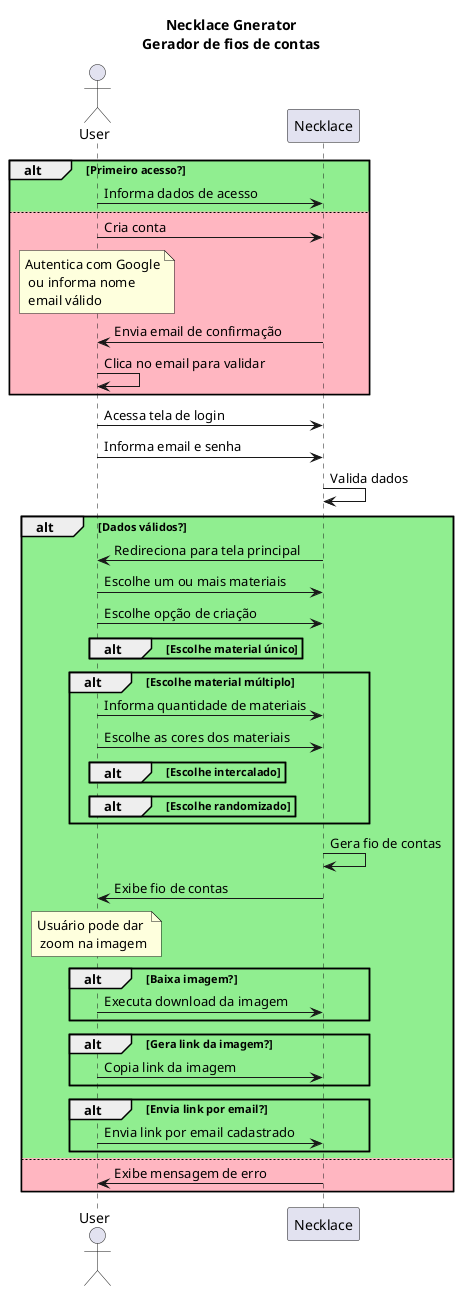 @startuml
title "Necklace Gnerator\nGerador de fios de contas"
        actor User
        participant Necklace

        alt #lightgreen Primeiro acesso?
                User -> Necklace : Informa dados de acesso
        else #lightpink
                User -> Necklace : Cria conta
                note over User : Autentica com Google\n ou informa nome\n email válido

                Necklace -> User : Envia email de confirmação
                User -> User : Clica no email para validar
        end

        User -> Necklace : Acessa tela de login
        User -> Necklace : Informa email e senha
        Necklace -> Necklace : Valida dados

        alt #lightgreen Dados válidos?
                Necklace -> User : Redireciona para tela principal
                User -> Necklace : Escolhe um ou mais materiais
                User -> Necklace : Escolhe opção de criação

                alt #lightgreen Escolhe material único
                end

                alt #lightgreen Escolhe material múltiplo
                        User -> Necklace : Informa quantidade de materiais
                        User -> Necklace : Escolhe as cores dos materiais

                        alt #lightgreen Escolhe intercalado
                        end

                        alt #lightgreen Escolhe randomizado
                        end
                end

                Necklace -> Necklace : Gera fio de contas
                Necklace -> User : Exibe fio de contas
                note over User : Usuário pode dar\n zoom na imagem

                alt #lightgreen Baixa imagem?
                        User -> Necklace : Executa download da imagem
                end

                alt #lightgreen Gera link da imagem?
                        User -> Necklace : Copia link da imagem
                end

                alt #lightgreen Envia link por email?
                        User -> Necklace : Envia link por email cadastrado
                end

        else #lightpink
                Necklace -> User : Exibe mensagem de erro
        end
@enduml
